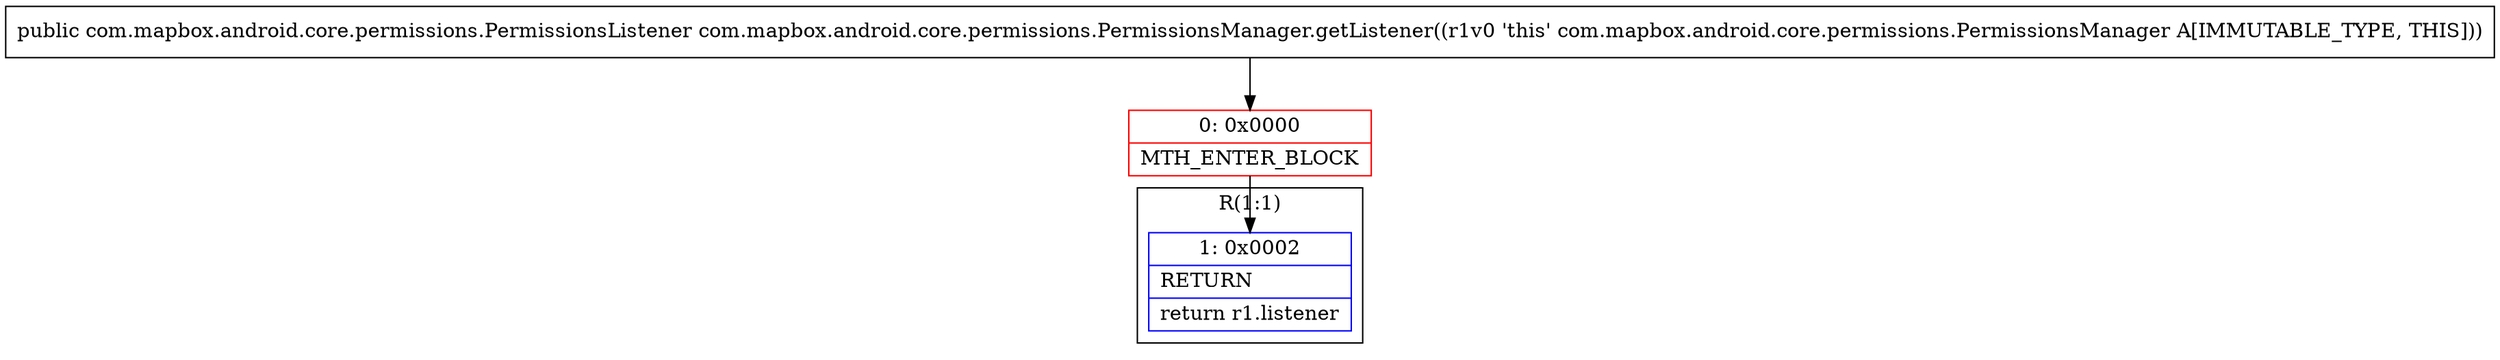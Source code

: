 digraph "CFG forcom.mapbox.android.core.permissions.PermissionsManager.getListener()Lcom\/mapbox\/android\/core\/permissions\/PermissionsListener;" {
subgraph cluster_Region_1021588382 {
label = "R(1:1)";
node [shape=record,color=blue];
Node_1 [shape=record,label="{1\:\ 0x0002|RETURN\l|return r1.listener\l}"];
}
Node_0 [shape=record,color=red,label="{0\:\ 0x0000|MTH_ENTER_BLOCK\l}"];
MethodNode[shape=record,label="{public com.mapbox.android.core.permissions.PermissionsListener com.mapbox.android.core.permissions.PermissionsManager.getListener((r1v0 'this' com.mapbox.android.core.permissions.PermissionsManager A[IMMUTABLE_TYPE, THIS])) }"];
MethodNode -> Node_0;
Node_0 -> Node_1;
}

